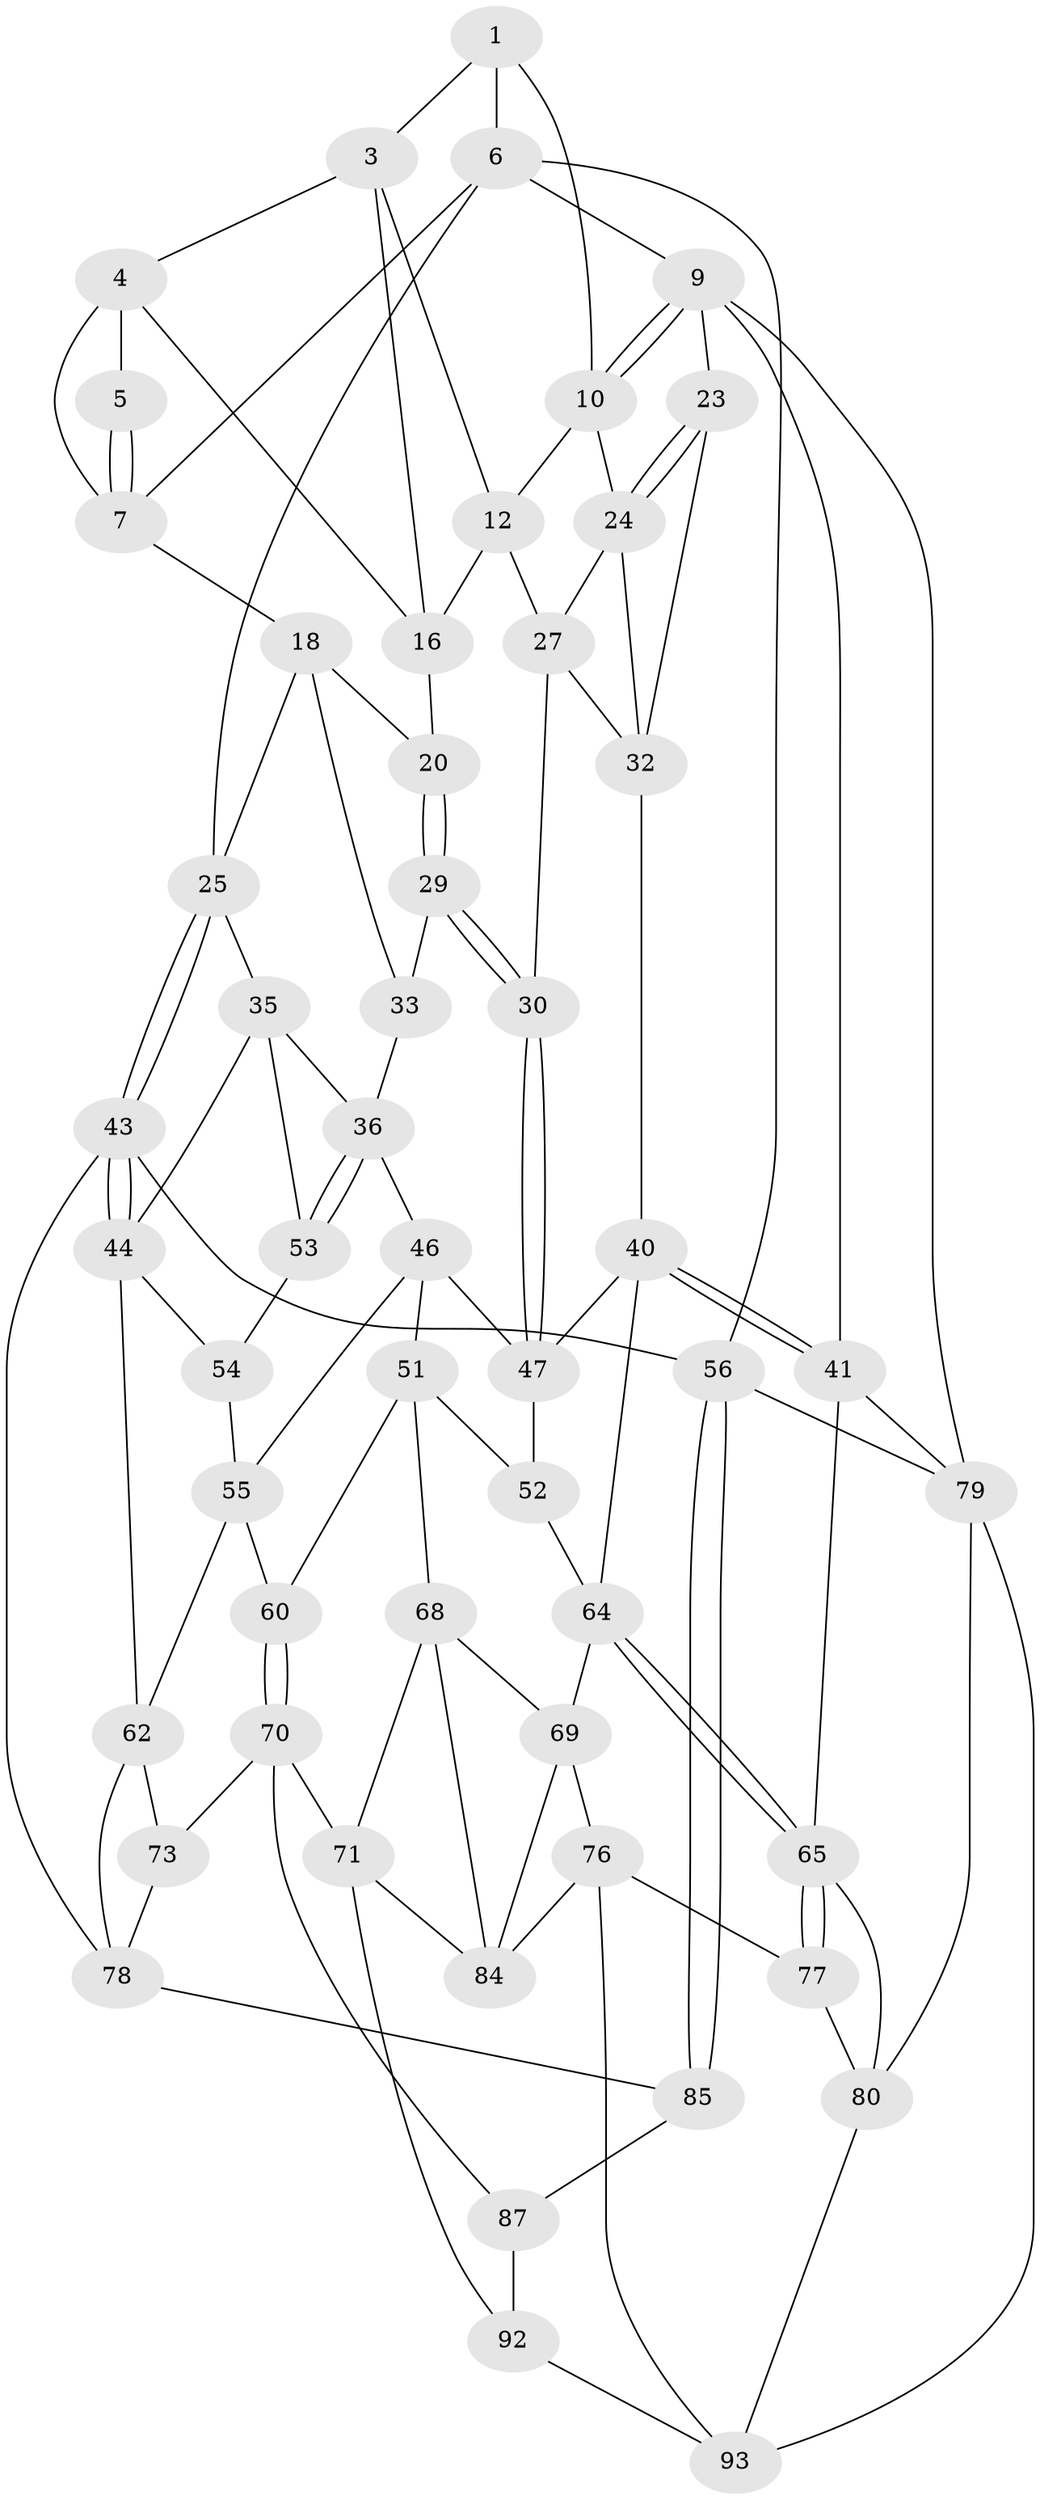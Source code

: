 // original degree distribution, {3: 0.02127659574468085, 5: 0.574468085106383, 4: 0.2127659574468085, 6: 0.19148936170212766}
// Generated by graph-tools (version 1.1) at 2025/42/03/06/25 10:42:32]
// undirected, 53 vertices, 113 edges
graph export_dot {
graph [start="1"]
  node [color=gray90,style=filled];
  1 [pos="+0.6856776354584971+0",super="+2"];
  3 [pos="+0.4259940465960016+0",super="+11"];
  4 [pos="+0.5807517677555354+0.06278071786261165",super="+15"];
  5 [pos="+0.6128039799742984+0.0459628853331951"];
  6 [pos="+0.857787293918759+0",super="+8"];
  7 [pos="+0.7250036767577365+0.0930033645272307",super="+17"];
  9 [pos="+0+0",super="+22"];
  10 [pos="+0.24594185810295527+0",super="+14"];
  12 [pos="+0.4727686403575755+0.1500310502446425",super="+13"];
  16 [pos="+0.5645567211409166+0.11398961197741887",super="+21"];
  18 [pos="+0.7258557863361895+0.20192820617843654",super="+19"];
  20 [pos="+0.5818919079046823+0.23457716495343853"];
  23 [pos="+0.0025065754438232473+0.26439801558031006"];
  24 [pos="+0.2265587834076728+0.001433650991317949",super="+28"];
  25 [pos="+1+0.2058590303817508",super="+26"];
  27 [pos="+0.38845467887973595+0.29202904787405076",super="+31"];
  29 [pos="+0.43680739424787385+0.35842826733870137",super="+34"];
  30 [pos="+0.4311666526950723+0.3602862021305529"];
  32 [pos="+0.12743459408482202+0.29563399453949596",super="+39"];
  33 [pos="+0.6537014739075329+0.3011518229765114",super="+38"];
  35 [pos="+0.8013144129296309+0.3715949199132939",super="+45"];
  36 [pos="+0.7417565375881988+0.4583406911183824",super="+37"];
  40 [pos="+0.18044264501210905+0.5304422506638443",super="+49"];
  41 [pos="+0+0.5917445142873209",super="+42"];
  43 [pos="+1+0.5720302571133208",super="+57"];
  44 [pos="+1+0.574438964416177",super="+58"];
  46 [pos="+0.603216316124516+0.4953350725765317",super="+50"];
  47 [pos="+0.43269306075752056+0.3678396533790745",super="+48"];
  51 [pos="+0.515849719058833+0.6055074633050361",super="+61"];
  52 [pos="+0.48890510213285293+0.6010962079989453"];
  53 [pos="+0.7683946082462023+0.5335193731136801"];
  54 [pos="+0.7555641948672266+0.5668310410705129"];
  55 [pos="+0.7008787833401553+0.6105071040555614",super="+59"];
  56 [pos="+1+1"];
  60 [pos="+0.60761441576203+0.7133353910053756"];
  62 [pos="+0.8064706467199698+0.7677056582181362",super="+63"];
  64 [pos="+0.3013501649645745+0.6762904059027196",super="+67"];
  65 [pos="+0.27693635755877577+0.7429290694230626",super="+66"];
  68 [pos="+0.5048333427026332+0.799734016346748",super="+72"];
  69 [pos="+0.4750839207300537+0.8081399329901315",super="+75"];
  70 [pos="+0.6678629064546645+0.834204641238947",super="+74"];
  71 [pos="+0.645762099405469+0.8507204774052882",super="+90"];
  73 [pos="+0.760880896277175+0.8191991400699254"];
  76 [pos="+0.3885726636370955+0.8752090456231578",super="+89"];
  77 [pos="+0.33921155736788633+0.8640852134111492"];
  78 [pos="+0.9263598249771252+0.7887926469374908",super="+82"];
  79 [pos="+0+1",super="+81"];
  80 [pos="+0.12691000894214563+0.8229775426764814",super="+83"];
  84 [pos="+0.5392304346943836+0.9045372802926244",super="+88"];
  85 [pos="+1+1",super="+86"];
  87 [pos="+0.7772844523415124+0.9028412252599466",super="+91"];
  92 [pos="+0.6472604187117186+1"];
  93 [pos="+0.5125098289380952+1",super="+94"];
  1 -- 6;
  1 -- 10;
  1 -- 3;
  3 -- 4;
  3 -- 16;
  3 -- 12;
  4 -- 5;
  4 -- 16;
  4 -- 7;
  5 -- 7;
  5 -- 7;
  6 -- 7;
  6 -- 56;
  6 -- 9;
  6 -- 25;
  7 -- 18;
  9 -- 10;
  9 -- 10;
  9 -- 79;
  9 -- 23;
  9 -- 41;
  10 -- 24;
  10 -- 12;
  12 -- 16;
  12 -- 27;
  16 -- 20;
  18 -- 25;
  18 -- 33;
  18 -- 20;
  20 -- 29;
  20 -- 29;
  23 -- 24;
  23 -- 24;
  23 -- 32;
  24 -- 32;
  24 -- 27;
  25 -- 43;
  25 -- 43;
  25 -- 35;
  27 -- 32;
  27 -- 30;
  29 -- 30;
  29 -- 30;
  29 -- 33 [weight=2];
  30 -- 47;
  30 -- 47;
  32 -- 40;
  33 -- 36;
  35 -- 36;
  35 -- 44;
  35 -- 53;
  36 -- 53;
  36 -- 53;
  36 -- 46;
  40 -- 41;
  40 -- 41;
  40 -- 64;
  40 -- 47;
  41 -- 65;
  41 -- 79;
  43 -- 44;
  43 -- 44;
  43 -- 56;
  43 -- 78;
  44 -- 62;
  44 -- 54;
  46 -- 47;
  46 -- 51;
  46 -- 55;
  47 -- 52;
  51 -- 52;
  51 -- 60;
  51 -- 68;
  52 -- 64;
  53 -- 54;
  54 -- 55;
  55 -- 60;
  55 -- 62;
  56 -- 85;
  56 -- 85;
  56 -- 79;
  60 -- 70;
  60 -- 70;
  62 -- 78;
  62 -- 73;
  64 -- 65;
  64 -- 65;
  64 -- 69;
  65 -- 77;
  65 -- 77;
  65 -- 80;
  68 -- 69;
  68 -- 84;
  68 -- 71;
  69 -- 76;
  69 -- 84;
  70 -- 71;
  70 -- 73;
  70 -- 87;
  71 -- 92;
  71 -- 84;
  73 -- 78;
  76 -- 77;
  76 -- 93;
  76 -- 84;
  77 -- 80;
  78 -- 85;
  79 -- 80;
  79 -- 93;
  80 -- 93;
  85 -- 87 [weight=2];
  87 -- 92;
  92 -- 93;
}
